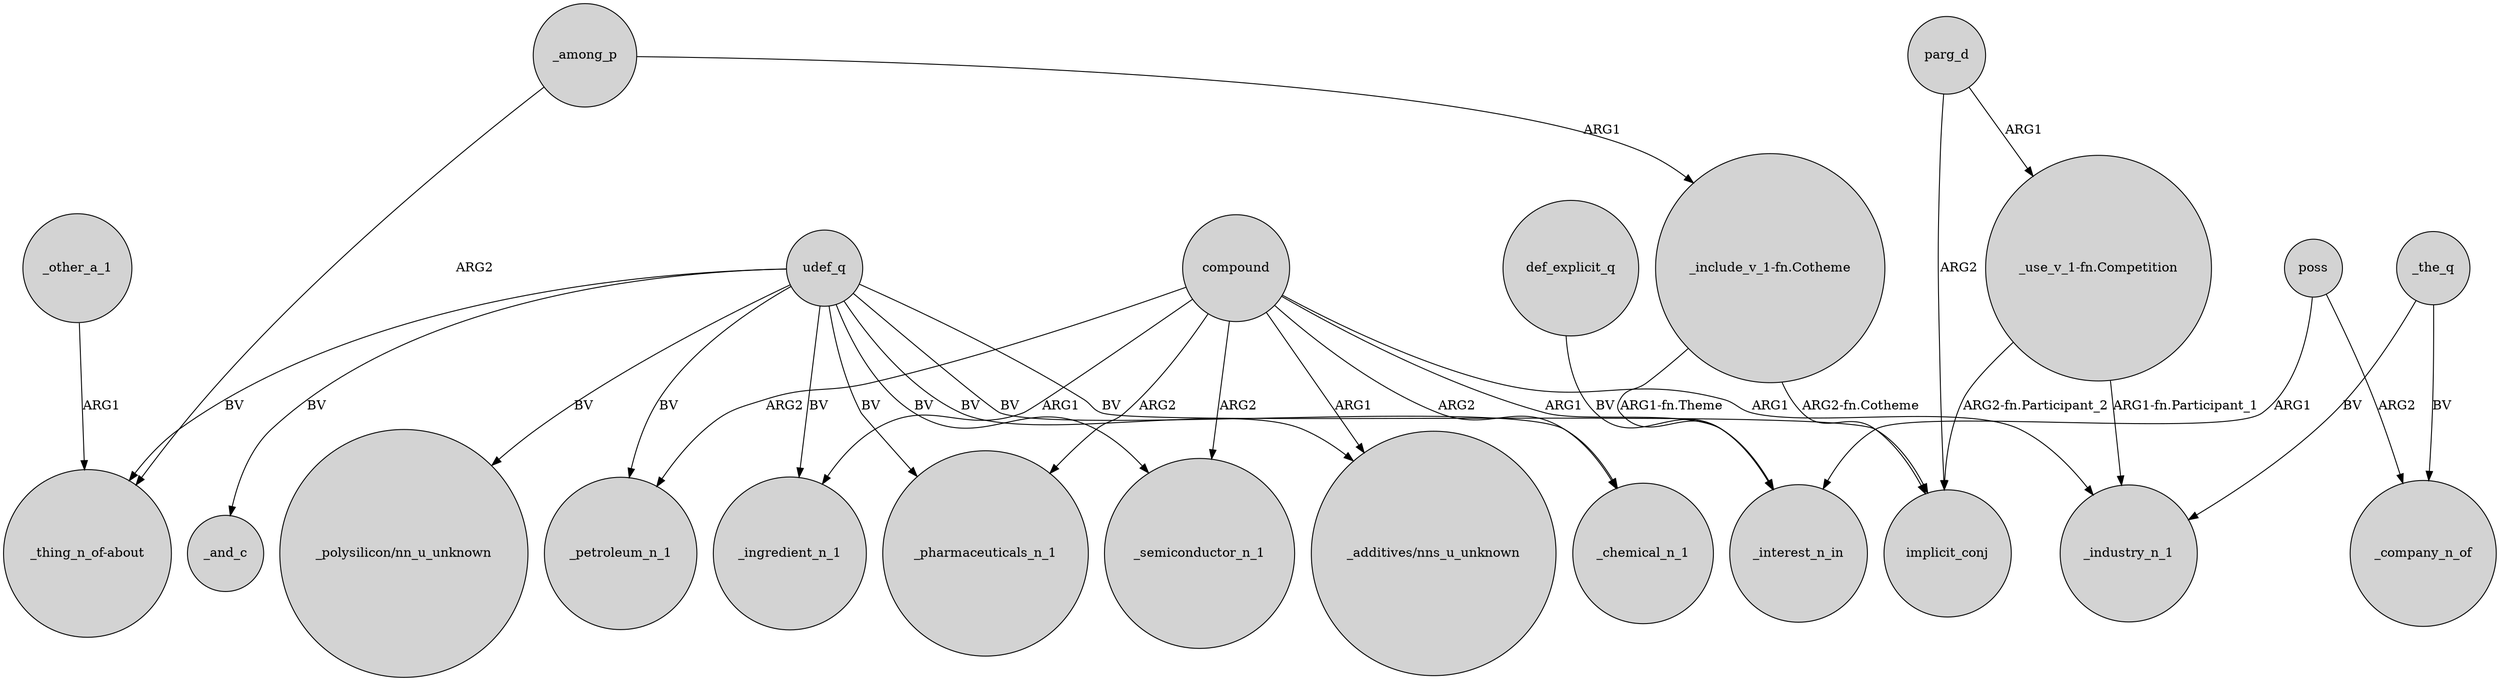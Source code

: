 digraph {
	node [shape=circle style=filled]
	_other_a_1 -> "_thing_n_of-about" [label=ARG1]
	_among_p -> "_include_v_1-fn.Cotheme" [label=ARG1]
	compound -> _chemical_n_1 [label=ARG2]
	def_explicit_q -> _interest_n_in [label=BV]
	compound -> _petroleum_n_1 [label=ARG2]
	udef_q -> "_polysilicon/nn_u_unknown" [label=BV]
	compound -> _interest_n_in [label=ARG1]
	udef_q -> _semiconductor_n_1 [label=BV]
	udef_q -> _and_c [label=BV]
	udef_q -> _chemical_n_1 [label=BV]
	parg_d -> "_use_v_1-fn.Competition" [label=ARG1]
	udef_q -> _ingredient_n_1 [label=BV]
	udef_q -> _pharmaceuticals_n_1 [label=BV]
	compound -> _industry_n_1 [label=ARG1]
	parg_d -> implicit_conj [label=ARG2]
	udef_q -> "_additives/nns_u_unknown" [label=BV]
	poss -> _company_n_of [label=ARG2]
	poss -> _interest_n_in [label=ARG1]
	"_include_v_1-fn.Cotheme" -> _interest_n_in [label="ARG1-fn.Theme"]
	"_include_v_1-fn.Cotheme" -> implicit_conj [label="ARG2-fn.Cotheme"]
	compound -> _pharmaceuticals_n_1 [label=ARG2]
	compound -> _ingredient_n_1 [label=ARG1]
	_among_p -> "_thing_n_of-about" [label=ARG2]
	udef_q -> "_thing_n_of-about" [label=BV]
	compound -> "_additives/nns_u_unknown" [label=ARG1]
	compound -> _semiconductor_n_1 [label=ARG2]
	"_use_v_1-fn.Competition" -> _industry_n_1 [label="ARG1-fn.Participant_1"]
	udef_q -> _petroleum_n_1 [label=BV]
	_the_q -> _company_n_of [label=BV]
	_the_q -> _industry_n_1 [label=BV]
	udef_q -> implicit_conj [label=BV]
	"_use_v_1-fn.Competition" -> implicit_conj [label="ARG2-fn.Participant_2"]
}
